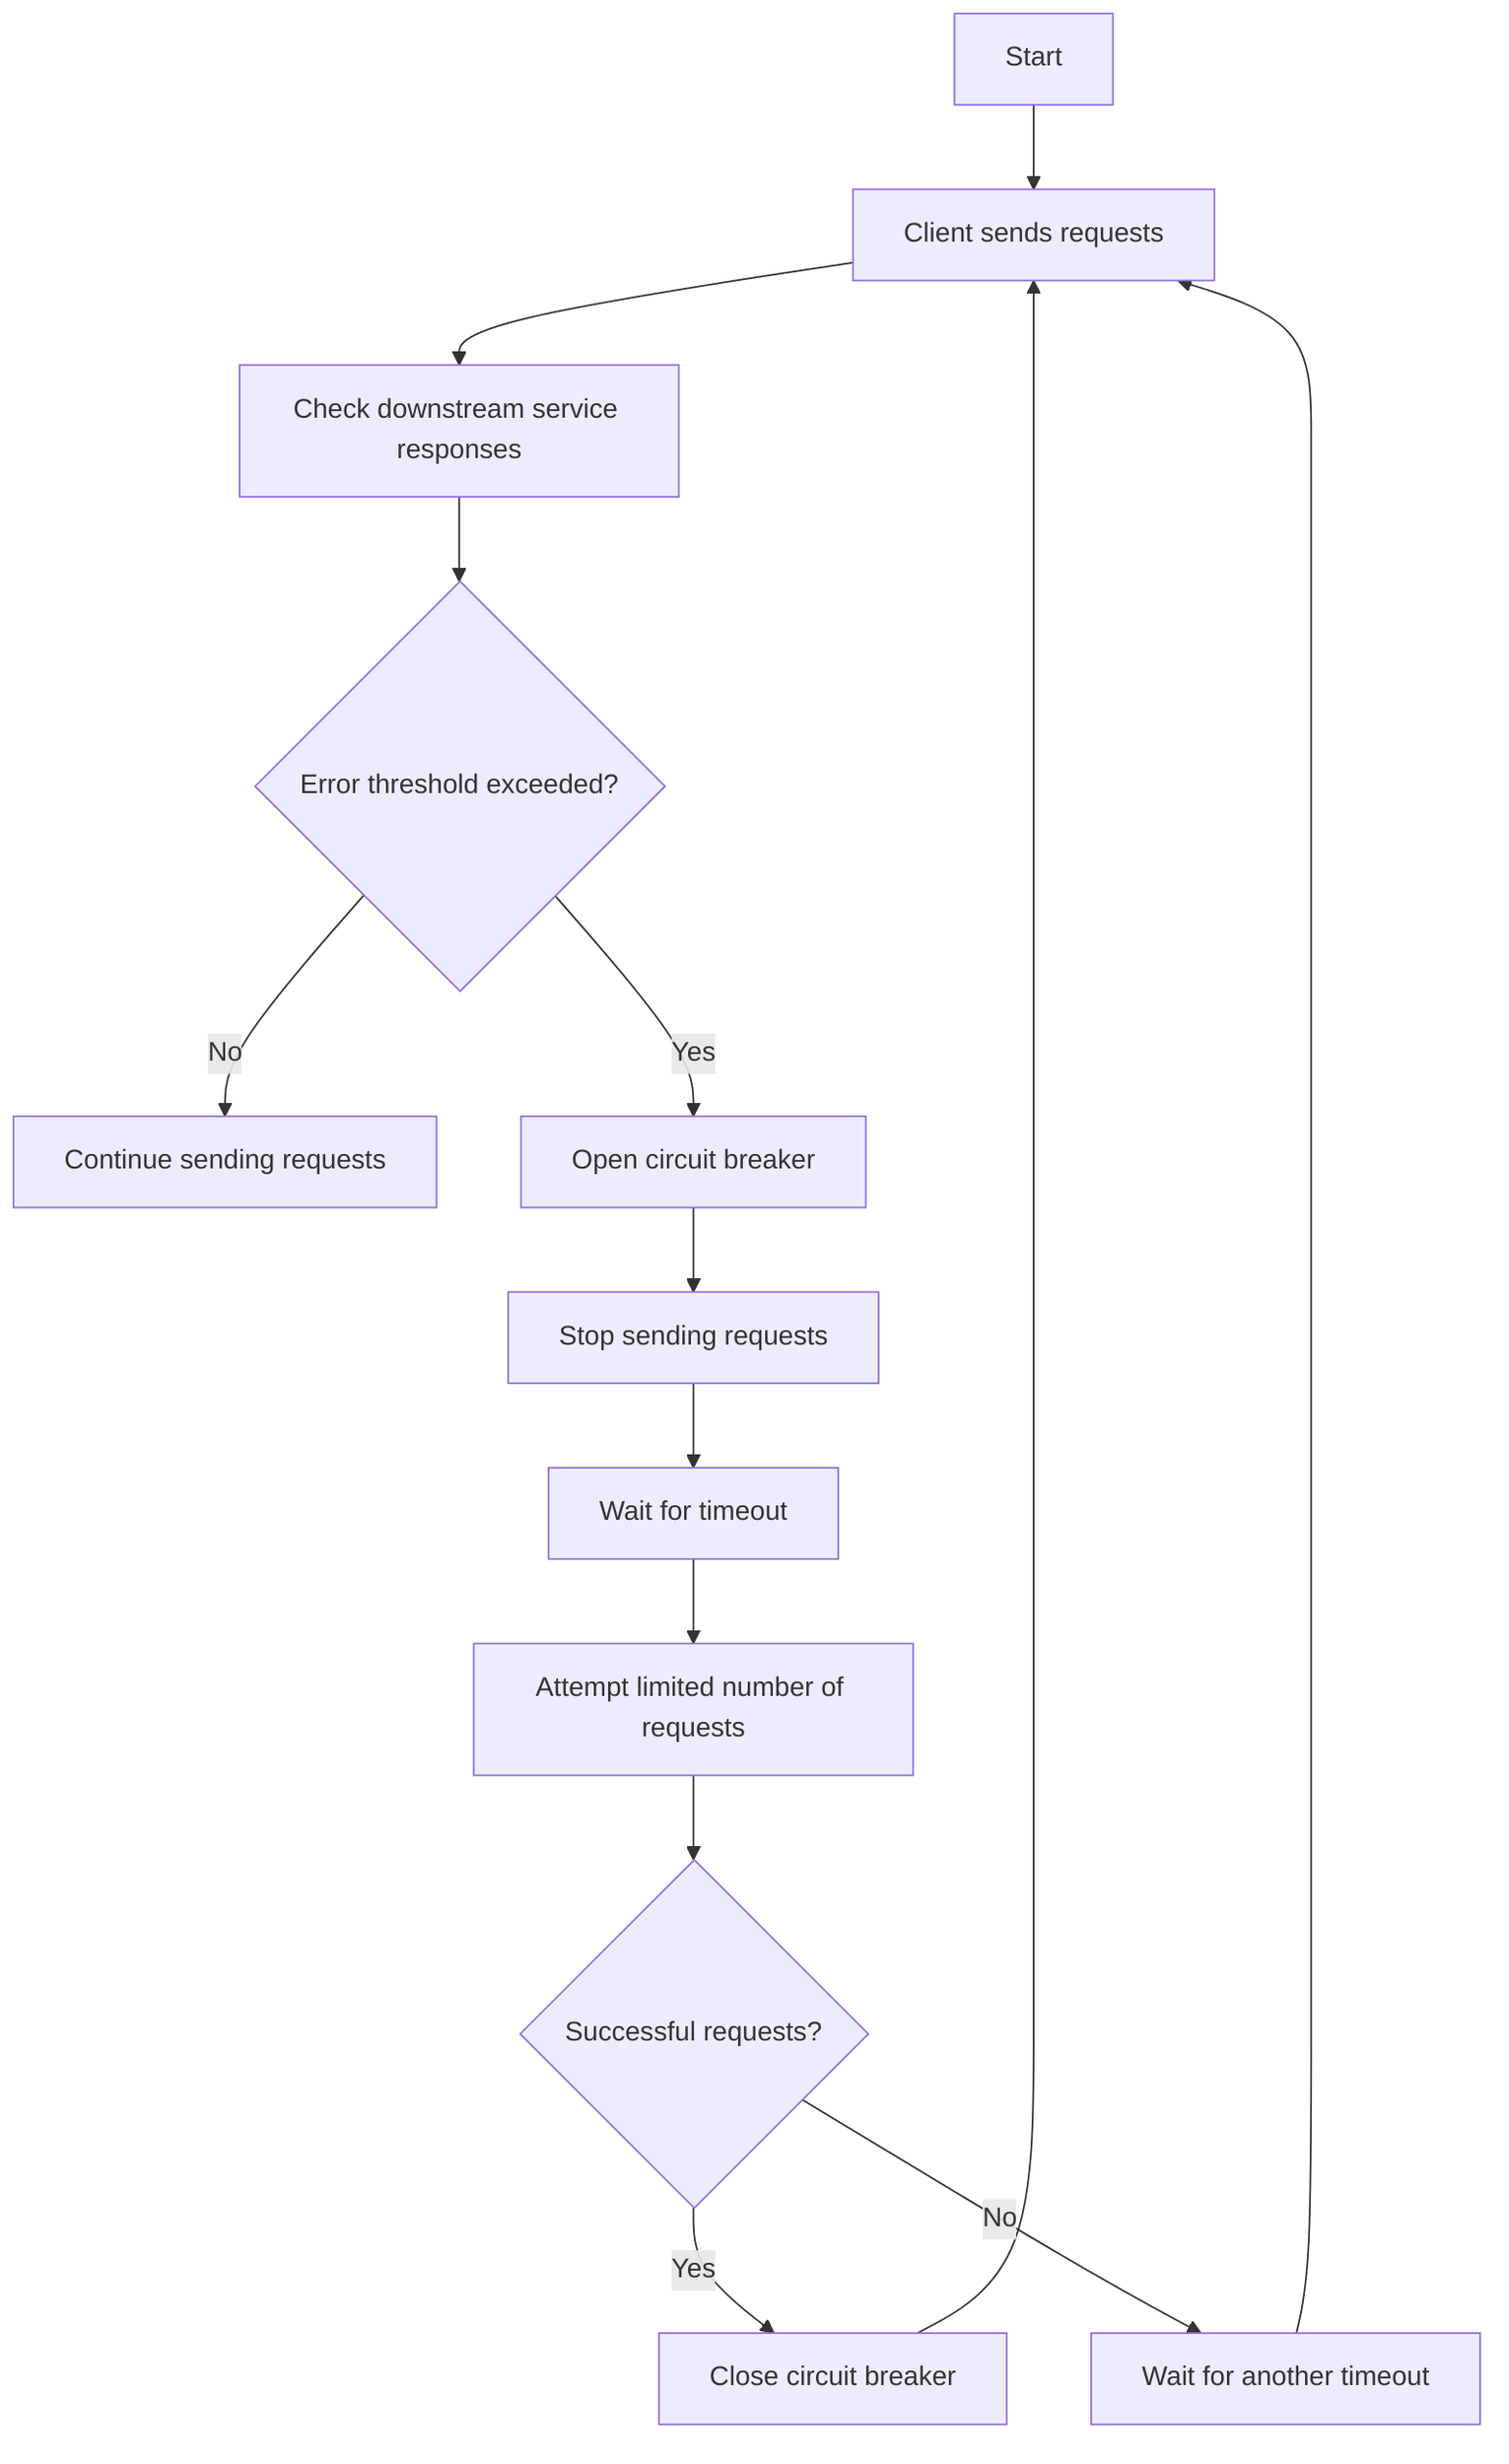 graph TD;
    A[Start] --> B[Client sends requests];
    B --> C[Check downstream service responses];
    C --> D{Error threshold exceeded?};
    D -->|No| E[Continue sending requests];
    D -->|Yes| F[Open circuit breaker];
    F --> G[Stop sending requests];
    G --> H[Wait for timeout];
    H --> I[Attempt limited number of requests];
    I --> J{Successful requests?};
    J -->|Yes| K[Close circuit breaker];
    K --> B;
    J -->|No| L[Wait for another timeout];
    L --> B;